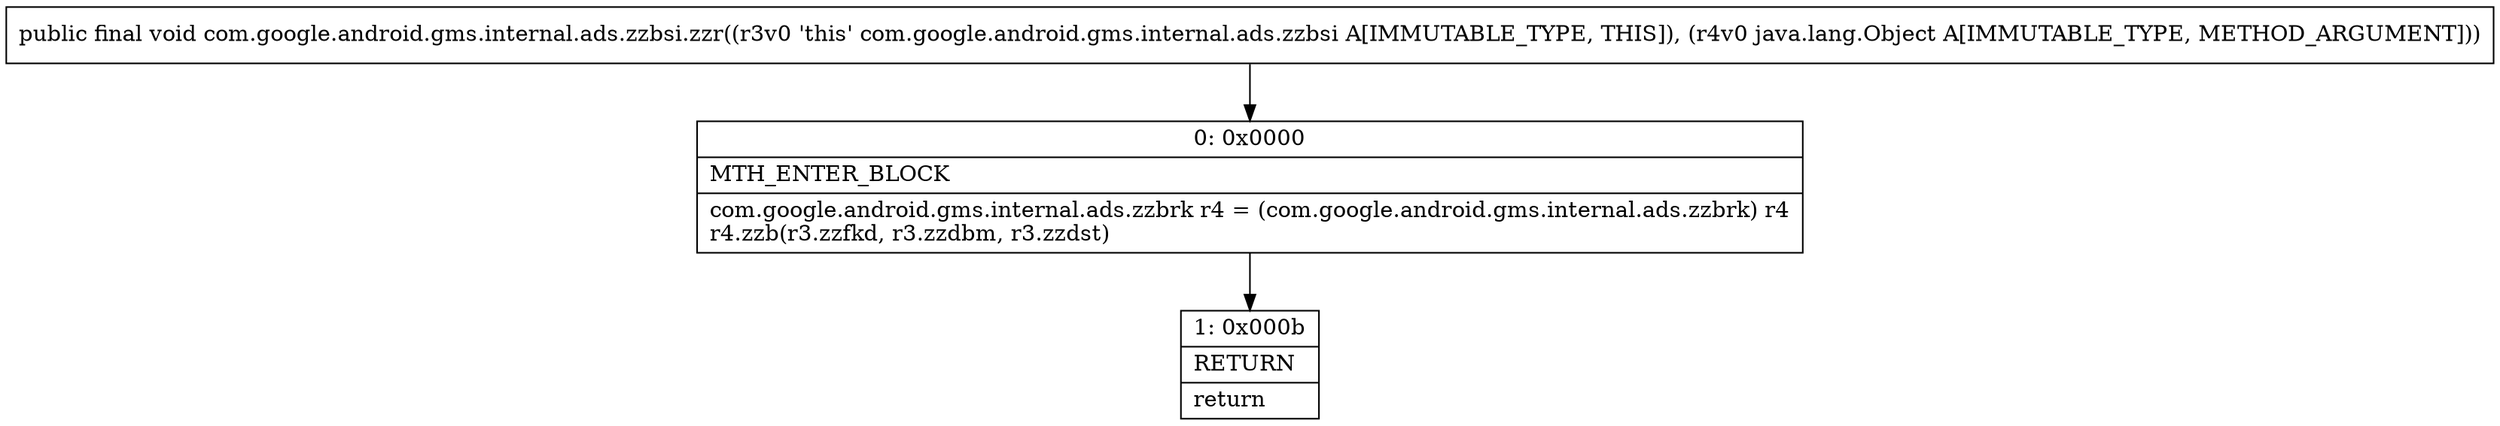 digraph "CFG forcom.google.android.gms.internal.ads.zzbsi.zzr(Ljava\/lang\/Object;)V" {
Node_0 [shape=record,label="{0\:\ 0x0000|MTH_ENTER_BLOCK\l|com.google.android.gms.internal.ads.zzbrk r4 = (com.google.android.gms.internal.ads.zzbrk) r4\lr4.zzb(r3.zzfkd, r3.zzdbm, r3.zzdst)\l}"];
Node_1 [shape=record,label="{1\:\ 0x000b|RETURN\l|return\l}"];
MethodNode[shape=record,label="{public final void com.google.android.gms.internal.ads.zzbsi.zzr((r3v0 'this' com.google.android.gms.internal.ads.zzbsi A[IMMUTABLE_TYPE, THIS]), (r4v0 java.lang.Object A[IMMUTABLE_TYPE, METHOD_ARGUMENT])) }"];
MethodNode -> Node_0;
Node_0 -> Node_1;
}

